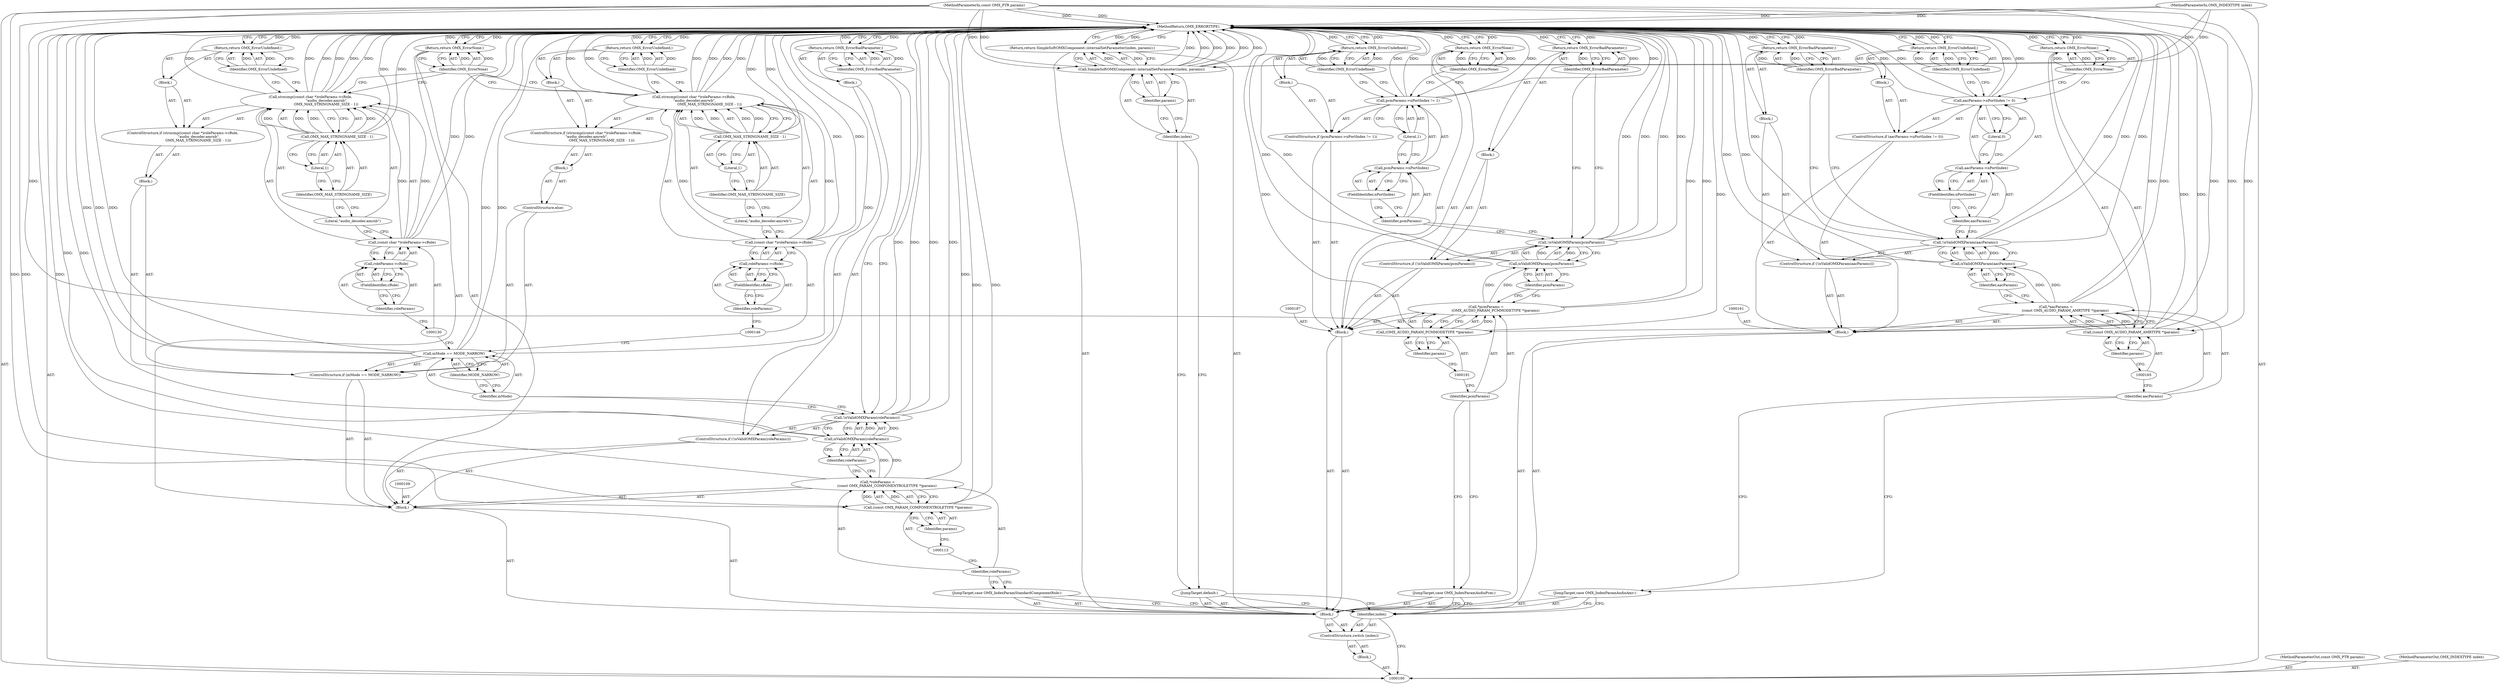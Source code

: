digraph "0_Android_295c883fe3105b19bcd0f9e07d54c6b589fc5bff_7" {
"1000216" [label="(MethodReturn,OMX_ERRORTYPE)"];
"1000115" [label="(ControlStructure,if (!isValidOMXParam(roleParams)))"];
"1000116" [label="(Call,!isValidOMXParam(roleParams))"];
"1000117" [label="(Call,isValidOMXParam(roleParams))"];
"1000118" [label="(Identifier,roleParams)"];
"1000119" [label="(Block,)"];
"1000120" [label="(Return,return OMX_ErrorBadParameter;)"];
"1000121" [label="(Identifier,OMX_ErrorBadParameter)"];
"1000122" [label="(ControlStructure,if (mMode == MODE_NARROW))"];
"1000123" [label="(Call,mMode == MODE_NARROW)"];
"1000124" [label="(Identifier,mMode)"];
"1000125" [label="(Identifier,MODE_NARROW)"];
"1000126" [label="(Block,)"];
"1000127" [label="(ControlStructure,if (strncmp((const char *)roleParams->cRole,\n                             \"audio_decoder.amrnb\",\n                            OMX_MAX_STRINGNAME_SIZE - 1)))"];
"1000128" [label="(Call,strncmp((const char *)roleParams->cRole,\n                             \"audio_decoder.amrnb\",\n                            OMX_MAX_STRINGNAME_SIZE - 1))"];
"1000129" [label="(Call,(const char *)roleParams->cRole)"];
"1000131" [label="(Call,roleParams->cRole)"];
"1000132" [label="(Identifier,roleParams)"];
"1000133" [label="(FieldIdentifier,cRole)"];
"1000134" [label="(Literal,\"audio_decoder.amrnb\")"];
"1000135" [label="(Call,OMX_MAX_STRINGNAME_SIZE - 1)"];
"1000136" [label="(Identifier,OMX_MAX_STRINGNAME_SIZE)"];
"1000137" [label="(Literal,1)"];
"1000138" [label="(Block,)"];
"1000139" [label="(Return,return OMX_ErrorUndefined;)"];
"1000140" [label="(Identifier,OMX_ErrorUndefined)"];
"1000102" [label="(MethodParameterIn,const OMX_PTR params)"];
"1000278" [label="(MethodParameterOut,const OMX_PTR params)"];
"1000103" [label="(Block,)"];
"1000101" [label="(MethodParameterIn,OMX_INDEXTYPE index)"];
"1000277" [label="(MethodParameterOut,OMX_INDEXTYPE index)"];
"1000141" [label="(ControlStructure,else)"];
"1000142" [label="(Block,)"];
"1000143" [label="(ControlStructure,if (strncmp((const char *)roleParams->cRole,\n \"audio_decoder.amrwb\",\n                            OMX_MAX_STRINGNAME_SIZE - 1)))"];
"1000145" [label="(Call,(const char *)roleParams->cRole)"];
"1000147" [label="(Call,roleParams->cRole)"];
"1000148" [label="(Identifier,roleParams)"];
"1000149" [label="(FieldIdentifier,cRole)"];
"1000144" [label="(Call,strncmp((const char *)roleParams->cRole,\n \"audio_decoder.amrwb\",\n                            OMX_MAX_STRINGNAME_SIZE - 1))"];
"1000150" [label="(Literal,\"audio_decoder.amrwb\")"];
"1000151" [label="(Call,OMX_MAX_STRINGNAME_SIZE - 1)"];
"1000152" [label="(Identifier,OMX_MAX_STRINGNAME_SIZE)"];
"1000153" [label="(Literal,1)"];
"1000154" [label="(Block,)"];
"1000155" [label="(Return,return OMX_ErrorUndefined;)"];
"1000156" [label="(Identifier,OMX_ErrorUndefined)"];
"1000157" [label="(Return,return OMX_ErrorNone;)"];
"1000158" [label="(Identifier,OMX_ErrorNone)"];
"1000104" [label="(ControlStructure,switch (index))"];
"1000106" [label="(Block,)"];
"1000105" [label="(Identifier,index)"];
"1000159" [label="(JumpTarget,case OMX_IndexParamAudioAmr:)"];
"1000160" [label="(Block,)"];
"1000162" [label="(Call,*aacParams =\n                 (const OMX_AUDIO_PARAM_AMRTYPE *)params)"];
"1000163" [label="(Identifier,aacParams)"];
"1000164" [label="(Call,(const OMX_AUDIO_PARAM_AMRTYPE *)params)"];
"1000166" [label="(Identifier,params)"];
"1000167" [label="(ControlStructure,if (!isValidOMXParam(aacParams)))"];
"1000168" [label="(Call,!isValidOMXParam(aacParams))"];
"1000169" [label="(Call,isValidOMXParam(aacParams))"];
"1000170" [label="(Identifier,aacParams)"];
"1000171" [label="(Block,)"];
"1000172" [label="(Return,return OMX_ErrorBadParameter;)"];
"1000173" [label="(Identifier,OMX_ErrorBadParameter)"];
"1000107" [label="(JumpTarget,case OMX_IndexParamStandardComponentRole:)"];
"1000174" [label="(ControlStructure,if (aacParams->nPortIndex != 0))"];
"1000175" [label="(Call,aacParams->nPortIndex != 0)"];
"1000176" [label="(Call,aacParams->nPortIndex)"];
"1000177" [label="(Identifier,aacParams)"];
"1000178" [label="(FieldIdentifier,nPortIndex)"];
"1000179" [label="(Literal,0)"];
"1000180" [label="(Block,)"];
"1000181" [label="(Return,return OMX_ErrorUndefined;)"];
"1000182" [label="(Identifier,OMX_ErrorUndefined)"];
"1000183" [label="(Return,return OMX_ErrorNone;)"];
"1000184" [label="(Identifier,OMX_ErrorNone)"];
"1000185" [label="(JumpTarget,case OMX_IndexParamAudioPcm:)"];
"1000186" [label="(Block,)"];
"1000188" [label="(Call,*pcmParams =\n                 (OMX_AUDIO_PARAM_PCMMODETYPE *)params)"];
"1000189" [label="(Identifier,pcmParams)"];
"1000190" [label="(Call,(OMX_AUDIO_PARAM_PCMMODETYPE *)params)"];
"1000192" [label="(Identifier,params)"];
"1000193" [label="(ControlStructure,if (!isValidOMXParam(pcmParams)))"];
"1000194" [label="(Call,!isValidOMXParam(pcmParams))"];
"1000195" [label="(Call,isValidOMXParam(pcmParams))"];
"1000196" [label="(Identifier,pcmParams)"];
"1000197" [label="(Block,)"];
"1000198" [label="(Return,return OMX_ErrorBadParameter;)"];
"1000199" [label="(Identifier,OMX_ErrorBadParameter)"];
"1000200" [label="(ControlStructure,if (pcmParams->nPortIndex != 1))"];
"1000201" [label="(Call,pcmParams->nPortIndex != 1)"];
"1000202" [label="(Call,pcmParams->nPortIndex)"];
"1000203" [label="(Identifier,pcmParams)"];
"1000204" [label="(FieldIdentifier,nPortIndex)"];
"1000205" [label="(Literal,1)"];
"1000206" [label="(Block,)"];
"1000207" [label="(Return,return OMX_ErrorUndefined;)"];
"1000208" [label="(Identifier,OMX_ErrorUndefined)"];
"1000209" [label="(Return,return OMX_ErrorNone;)"];
"1000210" [label="(Identifier,OMX_ErrorNone)"];
"1000211" [label="(JumpTarget,default:)"];
"1000212" [label="(Return,return SimpleSoftOMXComponent::internalSetParameter(index, params);)"];
"1000214" [label="(Identifier,index)"];
"1000215" [label="(Identifier,params)"];
"1000213" [label="(Call,SimpleSoftOMXComponent::internalSetParameter(index, params))"];
"1000108" [label="(Block,)"];
"1000110" [label="(Call,*roleParams =\n                 (const OMX_PARAM_COMPONENTROLETYPE *)params)"];
"1000111" [label="(Identifier,roleParams)"];
"1000112" [label="(Call,(const OMX_PARAM_COMPONENTROLETYPE *)params)"];
"1000114" [label="(Identifier,params)"];
"1000216" -> "1000100"  [label="AST: "];
"1000216" -> "1000120"  [label="CFG: "];
"1000216" -> "1000139"  [label="CFG: "];
"1000216" -> "1000155"  [label="CFG: "];
"1000216" -> "1000157"  [label="CFG: "];
"1000216" -> "1000172"  [label="CFG: "];
"1000216" -> "1000181"  [label="CFG: "];
"1000216" -> "1000183"  [label="CFG: "];
"1000216" -> "1000198"  [label="CFG: "];
"1000216" -> "1000207"  [label="CFG: "];
"1000216" -> "1000209"  [label="CFG: "];
"1000216" -> "1000212"  [label="CFG: "];
"1000120" -> "1000216"  [label="DDG: "];
"1000181" -> "1000216"  [label="DDG: "];
"1000198" -> "1000216"  [label="DDG: "];
"1000183" -> "1000216"  [label="DDG: "];
"1000139" -> "1000216"  [label="DDG: "];
"1000172" -> "1000216"  [label="DDG: "];
"1000144" -> "1000216"  [label="DDG: "];
"1000144" -> "1000216"  [label="DDG: "];
"1000144" -> "1000216"  [label="DDG: "];
"1000123" -> "1000216"  [label="DDG: "];
"1000123" -> "1000216"  [label="DDG: "];
"1000123" -> "1000216"  [label="DDG: "];
"1000175" -> "1000216"  [label="DDG: "];
"1000175" -> "1000216"  [label="DDG: "];
"1000117" -> "1000216"  [label="DDG: "];
"1000128" -> "1000216"  [label="DDG: "];
"1000128" -> "1000216"  [label="DDG: "];
"1000128" -> "1000216"  [label="DDG: "];
"1000116" -> "1000216"  [label="DDG: "];
"1000116" -> "1000216"  [label="DDG: "];
"1000168" -> "1000216"  [label="DDG: "];
"1000168" -> "1000216"  [label="DDG: "];
"1000162" -> "1000216"  [label="DDG: "];
"1000194" -> "1000216"  [label="DDG: "];
"1000194" -> "1000216"  [label="DDG: "];
"1000201" -> "1000216"  [label="DDG: "];
"1000201" -> "1000216"  [label="DDG: "];
"1000188" -> "1000216"  [label="DDG: "];
"1000112" -> "1000216"  [label="DDG: "];
"1000213" -> "1000216"  [label="DDG: "];
"1000213" -> "1000216"  [label="DDG: "];
"1000213" -> "1000216"  [label="DDG: "];
"1000164" -> "1000216"  [label="DDG: "];
"1000151" -> "1000216"  [label="DDG: "];
"1000102" -> "1000216"  [label="DDG: "];
"1000110" -> "1000216"  [label="DDG: "];
"1000101" -> "1000216"  [label="DDG: "];
"1000135" -> "1000216"  [label="DDG: "];
"1000169" -> "1000216"  [label="DDG: "];
"1000195" -> "1000216"  [label="DDG: "];
"1000145" -> "1000216"  [label="DDG: "];
"1000190" -> "1000216"  [label="DDG: "];
"1000129" -> "1000216"  [label="DDG: "];
"1000155" -> "1000216"  [label="DDG: "];
"1000209" -> "1000216"  [label="DDG: "];
"1000207" -> "1000216"  [label="DDG: "];
"1000157" -> "1000216"  [label="DDG: "];
"1000212" -> "1000216"  [label="DDG: "];
"1000115" -> "1000108"  [label="AST: "];
"1000116" -> "1000115"  [label="AST: "];
"1000119" -> "1000115"  [label="AST: "];
"1000116" -> "1000115"  [label="AST: "];
"1000116" -> "1000117"  [label="CFG: "];
"1000117" -> "1000116"  [label="AST: "];
"1000121" -> "1000116"  [label="CFG: "];
"1000124" -> "1000116"  [label="CFG: "];
"1000116" -> "1000216"  [label="DDG: "];
"1000116" -> "1000216"  [label="DDG: "];
"1000117" -> "1000116"  [label="DDG: "];
"1000117" -> "1000116"  [label="AST: "];
"1000117" -> "1000118"  [label="CFG: "];
"1000118" -> "1000117"  [label="AST: "];
"1000116" -> "1000117"  [label="CFG: "];
"1000117" -> "1000216"  [label="DDG: "];
"1000117" -> "1000116"  [label="DDG: "];
"1000110" -> "1000117"  [label="DDG: "];
"1000118" -> "1000117"  [label="AST: "];
"1000118" -> "1000110"  [label="CFG: "];
"1000117" -> "1000118"  [label="CFG: "];
"1000119" -> "1000115"  [label="AST: "];
"1000120" -> "1000119"  [label="AST: "];
"1000120" -> "1000119"  [label="AST: "];
"1000120" -> "1000121"  [label="CFG: "];
"1000121" -> "1000120"  [label="AST: "];
"1000216" -> "1000120"  [label="CFG: "];
"1000120" -> "1000216"  [label="DDG: "];
"1000121" -> "1000120"  [label="DDG: "];
"1000121" -> "1000120"  [label="AST: "];
"1000121" -> "1000116"  [label="CFG: "];
"1000120" -> "1000121"  [label="CFG: "];
"1000121" -> "1000120"  [label="DDG: "];
"1000122" -> "1000108"  [label="AST: "];
"1000123" -> "1000122"  [label="AST: "];
"1000126" -> "1000122"  [label="AST: "];
"1000141" -> "1000122"  [label="AST: "];
"1000123" -> "1000122"  [label="AST: "];
"1000123" -> "1000125"  [label="CFG: "];
"1000124" -> "1000123"  [label="AST: "];
"1000125" -> "1000123"  [label="AST: "];
"1000130" -> "1000123"  [label="CFG: "];
"1000146" -> "1000123"  [label="CFG: "];
"1000123" -> "1000216"  [label="DDG: "];
"1000123" -> "1000216"  [label="DDG: "];
"1000123" -> "1000216"  [label="DDG: "];
"1000124" -> "1000123"  [label="AST: "];
"1000124" -> "1000116"  [label="CFG: "];
"1000125" -> "1000124"  [label="CFG: "];
"1000125" -> "1000123"  [label="AST: "];
"1000125" -> "1000124"  [label="CFG: "];
"1000123" -> "1000125"  [label="CFG: "];
"1000126" -> "1000122"  [label="AST: "];
"1000127" -> "1000126"  [label="AST: "];
"1000127" -> "1000126"  [label="AST: "];
"1000128" -> "1000127"  [label="AST: "];
"1000138" -> "1000127"  [label="AST: "];
"1000128" -> "1000127"  [label="AST: "];
"1000128" -> "1000135"  [label="CFG: "];
"1000129" -> "1000128"  [label="AST: "];
"1000134" -> "1000128"  [label="AST: "];
"1000135" -> "1000128"  [label="AST: "];
"1000140" -> "1000128"  [label="CFG: "];
"1000158" -> "1000128"  [label="CFG: "];
"1000128" -> "1000216"  [label="DDG: "];
"1000128" -> "1000216"  [label="DDG: "];
"1000128" -> "1000216"  [label="DDG: "];
"1000129" -> "1000128"  [label="DDG: "];
"1000135" -> "1000128"  [label="DDG: "];
"1000135" -> "1000128"  [label="DDG: "];
"1000129" -> "1000128"  [label="AST: "];
"1000129" -> "1000131"  [label="CFG: "];
"1000130" -> "1000129"  [label="AST: "];
"1000131" -> "1000129"  [label="AST: "];
"1000134" -> "1000129"  [label="CFG: "];
"1000129" -> "1000216"  [label="DDG: "];
"1000129" -> "1000128"  [label="DDG: "];
"1000131" -> "1000129"  [label="AST: "];
"1000131" -> "1000133"  [label="CFG: "];
"1000132" -> "1000131"  [label="AST: "];
"1000133" -> "1000131"  [label="AST: "];
"1000129" -> "1000131"  [label="CFG: "];
"1000132" -> "1000131"  [label="AST: "];
"1000132" -> "1000130"  [label="CFG: "];
"1000133" -> "1000132"  [label="CFG: "];
"1000133" -> "1000131"  [label="AST: "];
"1000133" -> "1000132"  [label="CFG: "];
"1000131" -> "1000133"  [label="CFG: "];
"1000134" -> "1000128"  [label="AST: "];
"1000134" -> "1000129"  [label="CFG: "];
"1000136" -> "1000134"  [label="CFG: "];
"1000135" -> "1000128"  [label="AST: "];
"1000135" -> "1000137"  [label="CFG: "];
"1000136" -> "1000135"  [label="AST: "];
"1000137" -> "1000135"  [label="AST: "];
"1000128" -> "1000135"  [label="CFG: "];
"1000135" -> "1000216"  [label="DDG: "];
"1000135" -> "1000128"  [label="DDG: "];
"1000135" -> "1000128"  [label="DDG: "];
"1000136" -> "1000135"  [label="AST: "];
"1000136" -> "1000134"  [label="CFG: "];
"1000137" -> "1000136"  [label="CFG: "];
"1000137" -> "1000135"  [label="AST: "];
"1000137" -> "1000136"  [label="CFG: "];
"1000135" -> "1000137"  [label="CFG: "];
"1000138" -> "1000127"  [label="AST: "];
"1000139" -> "1000138"  [label="AST: "];
"1000139" -> "1000138"  [label="AST: "];
"1000139" -> "1000140"  [label="CFG: "];
"1000140" -> "1000139"  [label="AST: "];
"1000216" -> "1000139"  [label="CFG: "];
"1000139" -> "1000216"  [label="DDG: "];
"1000140" -> "1000139"  [label="DDG: "];
"1000140" -> "1000139"  [label="AST: "];
"1000140" -> "1000128"  [label="CFG: "];
"1000139" -> "1000140"  [label="CFG: "];
"1000140" -> "1000139"  [label="DDG: "];
"1000102" -> "1000100"  [label="AST: "];
"1000102" -> "1000216"  [label="DDG: "];
"1000102" -> "1000112"  [label="DDG: "];
"1000102" -> "1000164"  [label="DDG: "];
"1000102" -> "1000190"  [label="DDG: "];
"1000102" -> "1000213"  [label="DDG: "];
"1000278" -> "1000100"  [label="AST: "];
"1000103" -> "1000100"  [label="AST: "];
"1000104" -> "1000103"  [label="AST: "];
"1000101" -> "1000100"  [label="AST: "];
"1000101" -> "1000216"  [label="DDG: "];
"1000101" -> "1000213"  [label="DDG: "];
"1000277" -> "1000100"  [label="AST: "];
"1000141" -> "1000122"  [label="AST: "];
"1000142" -> "1000141"  [label="AST: "];
"1000142" -> "1000141"  [label="AST: "];
"1000143" -> "1000142"  [label="AST: "];
"1000143" -> "1000142"  [label="AST: "];
"1000144" -> "1000143"  [label="AST: "];
"1000154" -> "1000143"  [label="AST: "];
"1000145" -> "1000144"  [label="AST: "];
"1000145" -> "1000147"  [label="CFG: "];
"1000146" -> "1000145"  [label="AST: "];
"1000147" -> "1000145"  [label="AST: "];
"1000150" -> "1000145"  [label="CFG: "];
"1000145" -> "1000216"  [label="DDG: "];
"1000145" -> "1000144"  [label="DDG: "];
"1000147" -> "1000145"  [label="AST: "];
"1000147" -> "1000149"  [label="CFG: "];
"1000148" -> "1000147"  [label="AST: "];
"1000149" -> "1000147"  [label="AST: "];
"1000145" -> "1000147"  [label="CFG: "];
"1000148" -> "1000147"  [label="AST: "];
"1000148" -> "1000146"  [label="CFG: "];
"1000149" -> "1000148"  [label="CFG: "];
"1000149" -> "1000147"  [label="AST: "];
"1000149" -> "1000148"  [label="CFG: "];
"1000147" -> "1000149"  [label="CFG: "];
"1000144" -> "1000143"  [label="AST: "];
"1000144" -> "1000151"  [label="CFG: "];
"1000145" -> "1000144"  [label="AST: "];
"1000150" -> "1000144"  [label="AST: "];
"1000151" -> "1000144"  [label="AST: "];
"1000156" -> "1000144"  [label="CFG: "];
"1000158" -> "1000144"  [label="CFG: "];
"1000144" -> "1000216"  [label="DDG: "];
"1000144" -> "1000216"  [label="DDG: "];
"1000144" -> "1000216"  [label="DDG: "];
"1000145" -> "1000144"  [label="DDG: "];
"1000151" -> "1000144"  [label="DDG: "];
"1000151" -> "1000144"  [label="DDG: "];
"1000150" -> "1000144"  [label="AST: "];
"1000150" -> "1000145"  [label="CFG: "];
"1000152" -> "1000150"  [label="CFG: "];
"1000151" -> "1000144"  [label="AST: "];
"1000151" -> "1000153"  [label="CFG: "];
"1000152" -> "1000151"  [label="AST: "];
"1000153" -> "1000151"  [label="AST: "];
"1000144" -> "1000151"  [label="CFG: "];
"1000151" -> "1000216"  [label="DDG: "];
"1000151" -> "1000144"  [label="DDG: "];
"1000151" -> "1000144"  [label="DDG: "];
"1000152" -> "1000151"  [label="AST: "];
"1000152" -> "1000150"  [label="CFG: "];
"1000153" -> "1000152"  [label="CFG: "];
"1000153" -> "1000151"  [label="AST: "];
"1000153" -> "1000152"  [label="CFG: "];
"1000151" -> "1000153"  [label="CFG: "];
"1000154" -> "1000143"  [label="AST: "];
"1000155" -> "1000154"  [label="AST: "];
"1000155" -> "1000154"  [label="AST: "];
"1000155" -> "1000156"  [label="CFG: "];
"1000156" -> "1000155"  [label="AST: "];
"1000216" -> "1000155"  [label="CFG: "];
"1000155" -> "1000216"  [label="DDG: "];
"1000156" -> "1000155"  [label="DDG: "];
"1000156" -> "1000155"  [label="AST: "];
"1000156" -> "1000144"  [label="CFG: "];
"1000155" -> "1000156"  [label="CFG: "];
"1000156" -> "1000155"  [label="DDG: "];
"1000157" -> "1000108"  [label="AST: "];
"1000157" -> "1000158"  [label="CFG: "];
"1000158" -> "1000157"  [label="AST: "];
"1000216" -> "1000157"  [label="CFG: "];
"1000157" -> "1000216"  [label="DDG: "];
"1000158" -> "1000157"  [label="DDG: "];
"1000158" -> "1000157"  [label="AST: "];
"1000158" -> "1000128"  [label="CFG: "];
"1000158" -> "1000144"  [label="CFG: "];
"1000157" -> "1000158"  [label="CFG: "];
"1000158" -> "1000157"  [label="DDG: "];
"1000104" -> "1000103"  [label="AST: "];
"1000105" -> "1000104"  [label="AST: "];
"1000106" -> "1000104"  [label="AST: "];
"1000106" -> "1000104"  [label="AST: "];
"1000107" -> "1000106"  [label="AST: "];
"1000108" -> "1000106"  [label="AST: "];
"1000159" -> "1000106"  [label="AST: "];
"1000160" -> "1000106"  [label="AST: "];
"1000185" -> "1000106"  [label="AST: "];
"1000186" -> "1000106"  [label="AST: "];
"1000211" -> "1000106"  [label="AST: "];
"1000212" -> "1000106"  [label="AST: "];
"1000105" -> "1000104"  [label="AST: "];
"1000105" -> "1000100"  [label="CFG: "];
"1000107" -> "1000105"  [label="CFG: "];
"1000159" -> "1000105"  [label="CFG: "];
"1000185" -> "1000105"  [label="CFG: "];
"1000211" -> "1000105"  [label="CFG: "];
"1000159" -> "1000106"  [label="AST: "];
"1000159" -> "1000105"  [label="CFG: "];
"1000163" -> "1000159"  [label="CFG: "];
"1000160" -> "1000106"  [label="AST: "];
"1000161" -> "1000160"  [label="AST: "];
"1000162" -> "1000160"  [label="AST: "];
"1000167" -> "1000160"  [label="AST: "];
"1000174" -> "1000160"  [label="AST: "];
"1000183" -> "1000160"  [label="AST: "];
"1000162" -> "1000160"  [label="AST: "];
"1000162" -> "1000164"  [label="CFG: "];
"1000163" -> "1000162"  [label="AST: "];
"1000164" -> "1000162"  [label="AST: "];
"1000170" -> "1000162"  [label="CFG: "];
"1000162" -> "1000216"  [label="DDG: "];
"1000164" -> "1000162"  [label="DDG: "];
"1000162" -> "1000169"  [label="DDG: "];
"1000163" -> "1000162"  [label="AST: "];
"1000163" -> "1000159"  [label="CFG: "];
"1000165" -> "1000163"  [label="CFG: "];
"1000164" -> "1000162"  [label="AST: "];
"1000164" -> "1000166"  [label="CFG: "];
"1000165" -> "1000164"  [label="AST: "];
"1000166" -> "1000164"  [label="AST: "];
"1000162" -> "1000164"  [label="CFG: "];
"1000164" -> "1000216"  [label="DDG: "];
"1000164" -> "1000162"  [label="DDG: "];
"1000102" -> "1000164"  [label="DDG: "];
"1000166" -> "1000164"  [label="AST: "];
"1000166" -> "1000165"  [label="CFG: "];
"1000164" -> "1000166"  [label="CFG: "];
"1000167" -> "1000160"  [label="AST: "];
"1000168" -> "1000167"  [label="AST: "];
"1000171" -> "1000167"  [label="AST: "];
"1000168" -> "1000167"  [label="AST: "];
"1000168" -> "1000169"  [label="CFG: "];
"1000169" -> "1000168"  [label="AST: "];
"1000173" -> "1000168"  [label="CFG: "];
"1000177" -> "1000168"  [label="CFG: "];
"1000168" -> "1000216"  [label="DDG: "];
"1000168" -> "1000216"  [label="DDG: "];
"1000169" -> "1000168"  [label="DDG: "];
"1000169" -> "1000168"  [label="AST: "];
"1000169" -> "1000170"  [label="CFG: "];
"1000170" -> "1000169"  [label="AST: "];
"1000168" -> "1000169"  [label="CFG: "];
"1000169" -> "1000216"  [label="DDG: "];
"1000169" -> "1000168"  [label="DDG: "];
"1000162" -> "1000169"  [label="DDG: "];
"1000170" -> "1000169"  [label="AST: "];
"1000170" -> "1000162"  [label="CFG: "];
"1000169" -> "1000170"  [label="CFG: "];
"1000171" -> "1000167"  [label="AST: "];
"1000172" -> "1000171"  [label="AST: "];
"1000172" -> "1000171"  [label="AST: "];
"1000172" -> "1000173"  [label="CFG: "];
"1000173" -> "1000172"  [label="AST: "];
"1000216" -> "1000172"  [label="CFG: "];
"1000172" -> "1000216"  [label="DDG: "];
"1000173" -> "1000172"  [label="DDG: "];
"1000173" -> "1000172"  [label="AST: "];
"1000173" -> "1000168"  [label="CFG: "];
"1000172" -> "1000173"  [label="CFG: "];
"1000173" -> "1000172"  [label="DDG: "];
"1000107" -> "1000106"  [label="AST: "];
"1000107" -> "1000105"  [label="CFG: "];
"1000111" -> "1000107"  [label="CFG: "];
"1000174" -> "1000160"  [label="AST: "];
"1000175" -> "1000174"  [label="AST: "];
"1000180" -> "1000174"  [label="AST: "];
"1000175" -> "1000174"  [label="AST: "];
"1000175" -> "1000179"  [label="CFG: "];
"1000176" -> "1000175"  [label="AST: "];
"1000179" -> "1000175"  [label="AST: "];
"1000182" -> "1000175"  [label="CFG: "];
"1000184" -> "1000175"  [label="CFG: "];
"1000175" -> "1000216"  [label="DDG: "];
"1000175" -> "1000216"  [label="DDG: "];
"1000176" -> "1000175"  [label="AST: "];
"1000176" -> "1000178"  [label="CFG: "];
"1000177" -> "1000176"  [label="AST: "];
"1000178" -> "1000176"  [label="AST: "];
"1000179" -> "1000176"  [label="CFG: "];
"1000177" -> "1000176"  [label="AST: "];
"1000177" -> "1000168"  [label="CFG: "];
"1000178" -> "1000177"  [label="CFG: "];
"1000178" -> "1000176"  [label="AST: "];
"1000178" -> "1000177"  [label="CFG: "];
"1000176" -> "1000178"  [label="CFG: "];
"1000179" -> "1000175"  [label="AST: "];
"1000179" -> "1000176"  [label="CFG: "];
"1000175" -> "1000179"  [label="CFG: "];
"1000180" -> "1000174"  [label="AST: "];
"1000181" -> "1000180"  [label="AST: "];
"1000181" -> "1000180"  [label="AST: "];
"1000181" -> "1000182"  [label="CFG: "];
"1000182" -> "1000181"  [label="AST: "];
"1000216" -> "1000181"  [label="CFG: "];
"1000181" -> "1000216"  [label="DDG: "];
"1000182" -> "1000181"  [label="DDG: "];
"1000182" -> "1000181"  [label="AST: "];
"1000182" -> "1000175"  [label="CFG: "];
"1000181" -> "1000182"  [label="CFG: "];
"1000182" -> "1000181"  [label="DDG: "];
"1000183" -> "1000160"  [label="AST: "];
"1000183" -> "1000184"  [label="CFG: "];
"1000184" -> "1000183"  [label="AST: "];
"1000216" -> "1000183"  [label="CFG: "];
"1000183" -> "1000216"  [label="DDG: "];
"1000184" -> "1000183"  [label="DDG: "];
"1000184" -> "1000183"  [label="AST: "];
"1000184" -> "1000175"  [label="CFG: "];
"1000183" -> "1000184"  [label="CFG: "];
"1000184" -> "1000183"  [label="DDG: "];
"1000185" -> "1000106"  [label="AST: "];
"1000185" -> "1000105"  [label="CFG: "];
"1000189" -> "1000185"  [label="CFG: "];
"1000186" -> "1000106"  [label="AST: "];
"1000187" -> "1000186"  [label="AST: "];
"1000188" -> "1000186"  [label="AST: "];
"1000193" -> "1000186"  [label="AST: "];
"1000200" -> "1000186"  [label="AST: "];
"1000209" -> "1000186"  [label="AST: "];
"1000188" -> "1000186"  [label="AST: "];
"1000188" -> "1000190"  [label="CFG: "];
"1000189" -> "1000188"  [label="AST: "];
"1000190" -> "1000188"  [label="AST: "];
"1000196" -> "1000188"  [label="CFG: "];
"1000188" -> "1000216"  [label="DDG: "];
"1000190" -> "1000188"  [label="DDG: "];
"1000188" -> "1000195"  [label="DDG: "];
"1000189" -> "1000188"  [label="AST: "];
"1000189" -> "1000185"  [label="CFG: "];
"1000191" -> "1000189"  [label="CFG: "];
"1000190" -> "1000188"  [label="AST: "];
"1000190" -> "1000192"  [label="CFG: "];
"1000191" -> "1000190"  [label="AST: "];
"1000192" -> "1000190"  [label="AST: "];
"1000188" -> "1000190"  [label="CFG: "];
"1000190" -> "1000216"  [label="DDG: "];
"1000190" -> "1000188"  [label="DDG: "];
"1000102" -> "1000190"  [label="DDG: "];
"1000192" -> "1000190"  [label="AST: "];
"1000192" -> "1000191"  [label="CFG: "];
"1000190" -> "1000192"  [label="CFG: "];
"1000193" -> "1000186"  [label="AST: "];
"1000194" -> "1000193"  [label="AST: "];
"1000197" -> "1000193"  [label="AST: "];
"1000194" -> "1000193"  [label="AST: "];
"1000194" -> "1000195"  [label="CFG: "];
"1000195" -> "1000194"  [label="AST: "];
"1000199" -> "1000194"  [label="CFG: "];
"1000203" -> "1000194"  [label="CFG: "];
"1000194" -> "1000216"  [label="DDG: "];
"1000194" -> "1000216"  [label="DDG: "];
"1000195" -> "1000194"  [label="DDG: "];
"1000195" -> "1000194"  [label="AST: "];
"1000195" -> "1000196"  [label="CFG: "];
"1000196" -> "1000195"  [label="AST: "];
"1000194" -> "1000195"  [label="CFG: "];
"1000195" -> "1000216"  [label="DDG: "];
"1000195" -> "1000194"  [label="DDG: "];
"1000188" -> "1000195"  [label="DDG: "];
"1000196" -> "1000195"  [label="AST: "];
"1000196" -> "1000188"  [label="CFG: "];
"1000195" -> "1000196"  [label="CFG: "];
"1000197" -> "1000193"  [label="AST: "];
"1000198" -> "1000197"  [label="AST: "];
"1000198" -> "1000197"  [label="AST: "];
"1000198" -> "1000199"  [label="CFG: "];
"1000199" -> "1000198"  [label="AST: "];
"1000216" -> "1000198"  [label="CFG: "];
"1000198" -> "1000216"  [label="DDG: "];
"1000199" -> "1000198"  [label="DDG: "];
"1000199" -> "1000198"  [label="AST: "];
"1000199" -> "1000194"  [label="CFG: "];
"1000198" -> "1000199"  [label="CFG: "];
"1000199" -> "1000198"  [label="DDG: "];
"1000200" -> "1000186"  [label="AST: "];
"1000201" -> "1000200"  [label="AST: "];
"1000206" -> "1000200"  [label="AST: "];
"1000201" -> "1000200"  [label="AST: "];
"1000201" -> "1000205"  [label="CFG: "];
"1000202" -> "1000201"  [label="AST: "];
"1000205" -> "1000201"  [label="AST: "];
"1000208" -> "1000201"  [label="CFG: "];
"1000210" -> "1000201"  [label="CFG: "];
"1000201" -> "1000216"  [label="DDG: "];
"1000201" -> "1000216"  [label="DDG: "];
"1000202" -> "1000201"  [label="AST: "];
"1000202" -> "1000204"  [label="CFG: "];
"1000203" -> "1000202"  [label="AST: "];
"1000204" -> "1000202"  [label="AST: "];
"1000205" -> "1000202"  [label="CFG: "];
"1000203" -> "1000202"  [label="AST: "];
"1000203" -> "1000194"  [label="CFG: "];
"1000204" -> "1000203"  [label="CFG: "];
"1000204" -> "1000202"  [label="AST: "];
"1000204" -> "1000203"  [label="CFG: "];
"1000202" -> "1000204"  [label="CFG: "];
"1000205" -> "1000201"  [label="AST: "];
"1000205" -> "1000202"  [label="CFG: "];
"1000201" -> "1000205"  [label="CFG: "];
"1000206" -> "1000200"  [label="AST: "];
"1000207" -> "1000206"  [label="AST: "];
"1000207" -> "1000206"  [label="AST: "];
"1000207" -> "1000208"  [label="CFG: "];
"1000208" -> "1000207"  [label="AST: "];
"1000216" -> "1000207"  [label="CFG: "];
"1000207" -> "1000216"  [label="DDG: "];
"1000208" -> "1000207"  [label="DDG: "];
"1000208" -> "1000207"  [label="AST: "];
"1000208" -> "1000201"  [label="CFG: "];
"1000207" -> "1000208"  [label="CFG: "];
"1000208" -> "1000207"  [label="DDG: "];
"1000209" -> "1000186"  [label="AST: "];
"1000209" -> "1000210"  [label="CFG: "];
"1000210" -> "1000209"  [label="AST: "];
"1000216" -> "1000209"  [label="CFG: "];
"1000209" -> "1000216"  [label="DDG: "];
"1000210" -> "1000209"  [label="DDG: "];
"1000210" -> "1000209"  [label="AST: "];
"1000210" -> "1000201"  [label="CFG: "];
"1000209" -> "1000210"  [label="CFG: "];
"1000210" -> "1000209"  [label="DDG: "];
"1000211" -> "1000106"  [label="AST: "];
"1000211" -> "1000105"  [label="CFG: "];
"1000214" -> "1000211"  [label="CFG: "];
"1000212" -> "1000106"  [label="AST: "];
"1000212" -> "1000213"  [label="CFG: "];
"1000213" -> "1000212"  [label="AST: "];
"1000216" -> "1000212"  [label="CFG: "];
"1000212" -> "1000216"  [label="DDG: "];
"1000213" -> "1000212"  [label="DDG: "];
"1000214" -> "1000213"  [label="AST: "];
"1000214" -> "1000211"  [label="CFG: "];
"1000215" -> "1000214"  [label="CFG: "];
"1000215" -> "1000213"  [label="AST: "];
"1000215" -> "1000214"  [label="CFG: "];
"1000213" -> "1000215"  [label="CFG: "];
"1000213" -> "1000212"  [label="AST: "];
"1000213" -> "1000215"  [label="CFG: "];
"1000214" -> "1000213"  [label="AST: "];
"1000215" -> "1000213"  [label="AST: "];
"1000212" -> "1000213"  [label="CFG: "];
"1000213" -> "1000216"  [label="DDG: "];
"1000213" -> "1000216"  [label="DDG: "];
"1000213" -> "1000216"  [label="DDG: "];
"1000213" -> "1000212"  [label="DDG: "];
"1000101" -> "1000213"  [label="DDG: "];
"1000102" -> "1000213"  [label="DDG: "];
"1000108" -> "1000106"  [label="AST: "];
"1000109" -> "1000108"  [label="AST: "];
"1000110" -> "1000108"  [label="AST: "];
"1000115" -> "1000108"  [label="AST: "];
"1000122" -> "1000108"  [label="AST: "];
"1000157" -> "1000108"  [label="AST: "];
"1000110" -> "1000108"  [label="AST: "];
"1000110" -> "1000112"  [label="CFG: "];
"1000111" -> "1000110"  [label="AST: "];
"1000112" -> "1000110"  [label="AST: "];
"1000118" -> "1000110"  [label="CFG: "];
"1000110" -> "1000216"  [label="DDG: "];
"1000112" -> "1000110"  [label="DDG: "];
"1000110" -> "1000117"  [label="DDG: "];
"1000111" -> "1000110"  [label="AST: "];
"1000111" -> "1000107"  [label="CFG: "];
"1000113" -> "1000111"  [label="CFG: "];
"1000112" -> "1000110"  [label="AST: "];
"1000112" -> "1000114"  [label="CFG: "];
"1000113" -> "1000112"  [label="AST: "];
"1000114" -> "1000112"  [label="AST: "];
"1000110" -> "1000112"  [label="CFG: "];
"1000112" -> "1000216"  [label="DDG: "];
"1000112" -> "1000110"  [label="DDG: "];
"1000102" -> "1000112"  [label="DDG: "];
"1000114" -> "1000112"  [label="AST: "];
"1000114" -> "1000113"  [label="CFG: "];
"1000112" -> "1000114"  [label="CFG: "];
}
